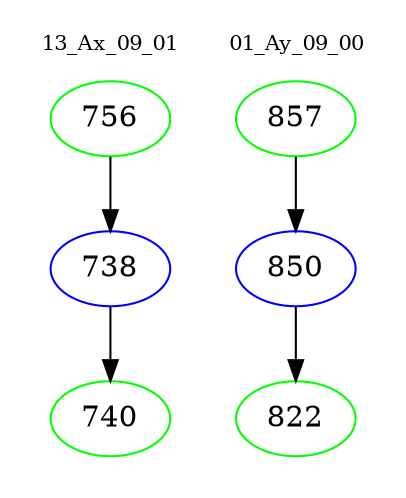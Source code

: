 digraph{
subgraph cluster_0 {
color = white
label = "13_Ax_09_01";
fontsize=10;
T0_756 [label="756", color="green"]
T0_756 -> T0_738 [color="black"]
T0_738 [label="738", color="blue"]
T0_738 -> T0_740 [color="black"]
T0_740 [label="740", color="green"]
}
subgraph cluster_1 {
color = white
label = "01_Ay_09_00";
fontsize=10;
T1_857 [label="857", color="green"]
T1_857 -> T1_850 [color="black"]
T1_850 [label="850", color="blue"]
T1_850 -> T1_822 [color="black"]
T1_822 [label="822", color="green"]
}
}
